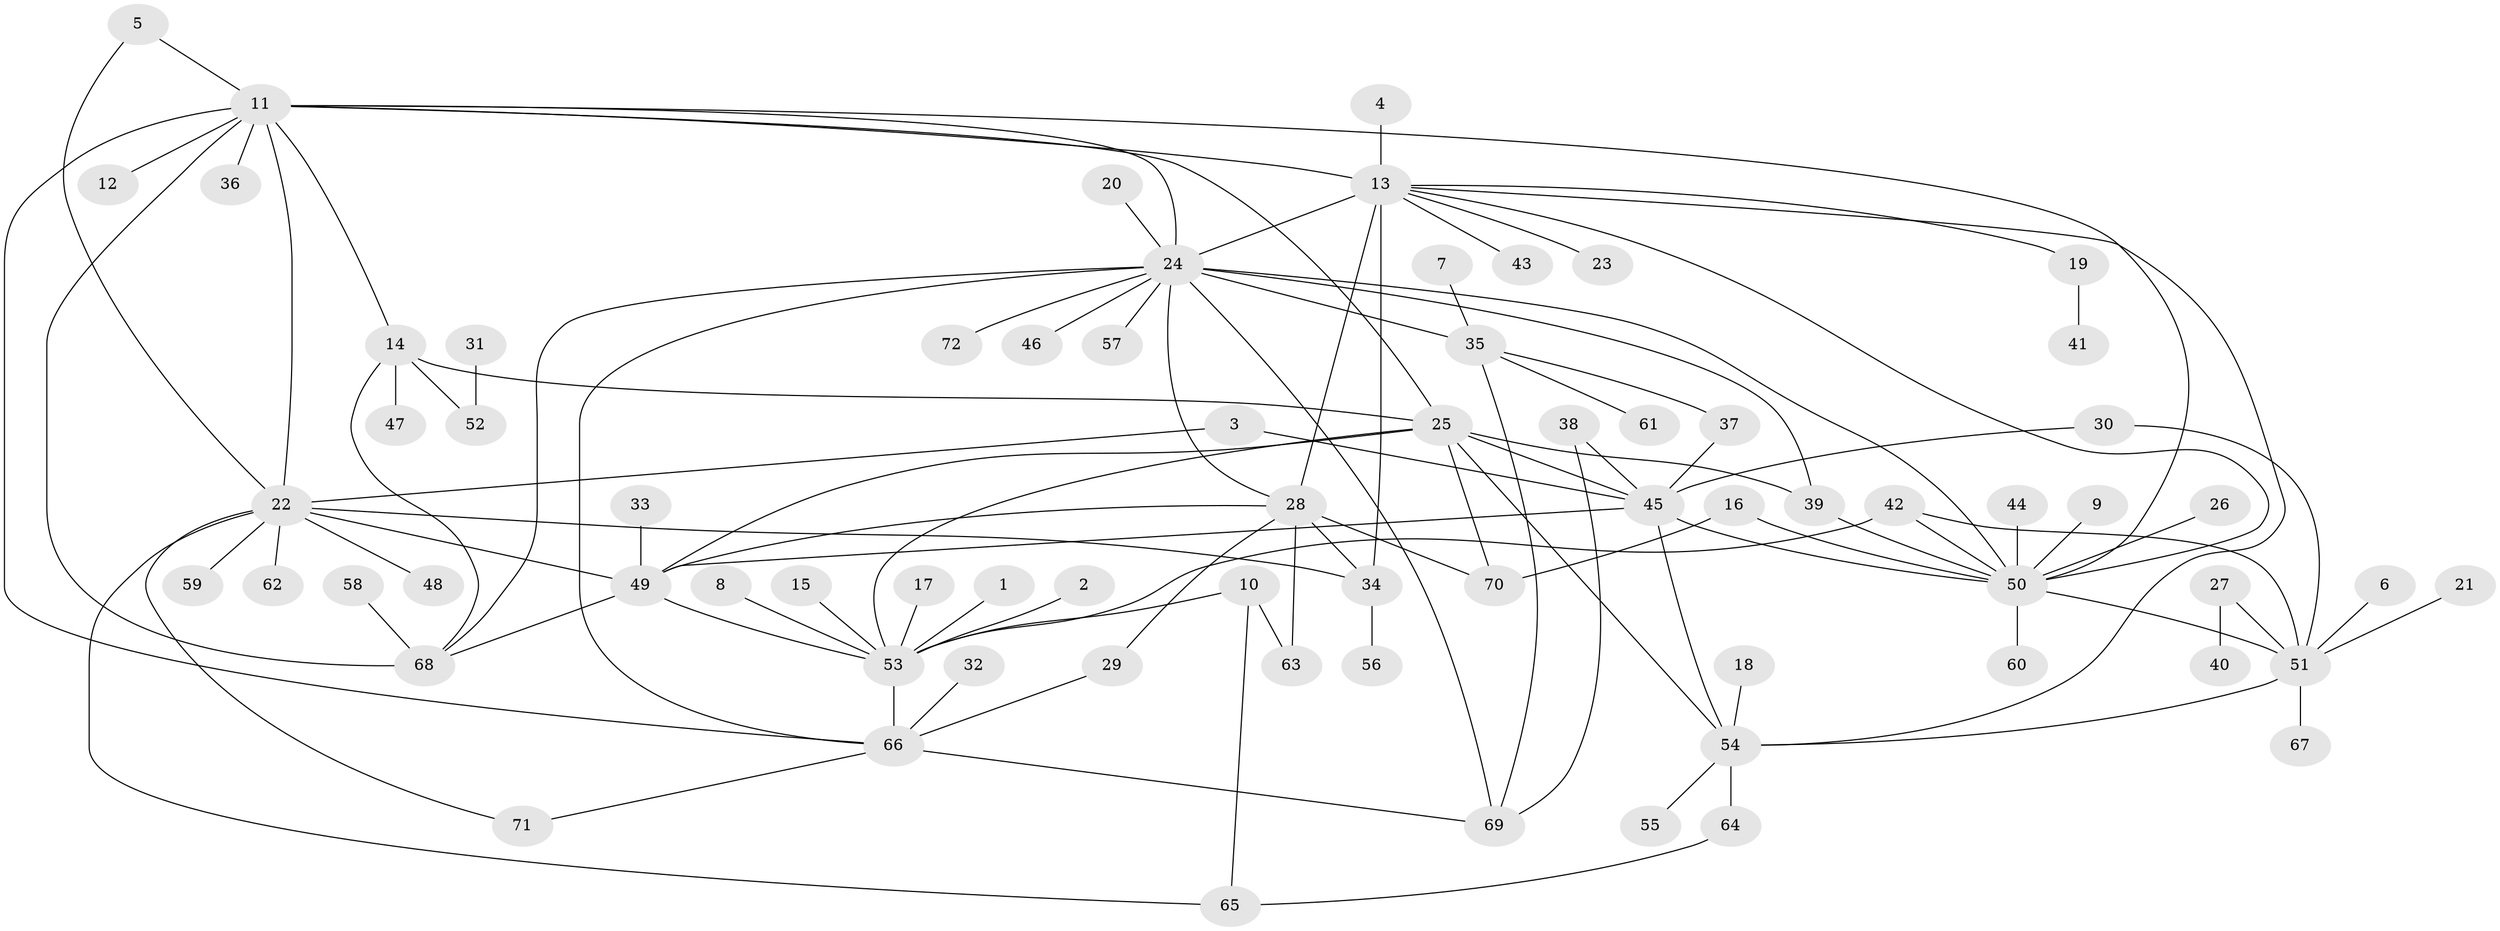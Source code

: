 // original degree distribution, {14: 0.006993006993006993, 15: 0.013986013986013986, 8: 0.006993006993006993, 5: 0.04195804195804196, 12: 0.006993006993006993, 7: 0.027972027972027972, 9: 0.013986013986013986, 2: 0.24475524475524477, 1: 0.4965034965034965, 16: 0.006993006993006993, 13: 0.006993006993006993, 3: 0.08391608391608392, 10: 0.006993006993006993, 4: 0.02097902097902098, 6: 0.013986013986013986}
// Generated by graph-tools (version 1.1) at 2025/01/03/09/25 03:01:54]
// undirected, 72 vertices, 109 edges
graph export_dot {
graph [start="1"]
  node [color=gray90,style=filled];
  1;
  2;
  3;
  4;
  5;
  6;
  7;
  8;
  9;
  10;
  11;
  12;
  13;
  14;
  15;
  16;
  17;
  18;
  19;
  20;
  21;
  22;
  23;
  24;
  25;
  26;
  27;
  28;
  29;
  30;
  31;
  32;
  33;
  34;
  35;
  36;
  37;
  38;
  39;
  40;
  41;
  42;
  43;
  44;
  45;
  46;
  47;
  48;
  49;
  50;
  51;
  52;
  53;
  54;
  55;
  56;
  57;
  58;
  59;
  60;
  61;
  62;
  63;
  64;
  65;
  66;
  67;
  68;
  69;
  70;
  71;
  72;
  1 -- 53 [weight=1.0];
  2 -- 53 [weight=1.0];
  3 -- 22 [weight=1.0];
  3 -- 45 [weight=1.0];
  4 -- 13 [weight=1.0];
  5 -- 11 [weight=1.0];
  5 -- 22 [weight=1.0];
  6 -- 51 [weight=1.0];
  7 -- 35 [weight=1.0];
  8 -- 53 [weight=1.0];
  9 -- 50 [weight=1.0];
  10 -- 53 [weight=1.0];
  10 -- 63 [weight=1.0];
  10 -- 65 [weight=1.0];
  11 -- 12 [weight=1.0];
  11 -- 13 [weight=1.0];
  11 -- 14 [weight=1.0];
  11 -- 22 [weight=1.0];
  11 -- 24 [weight=1.0];
  11 -- 25 [weight=1.0];
  11 -- 36 [weight=1.0];
  11 -- 50 [weight=1.0];
  11 -- 66 [weight=1.0];
  11 -- 68 [weight=2.0];
  13 -- 19 [weight=1.0];
  13 -- 23 [weight=1.0];
  13 -- 24 [weight=1.0];
  13 -- 28 [weight=2.0];
  13 -- 34 [weight=2.0];
  13 -- 43 [weight=1.0];
  13 -- 50 [weight=1.0];
  13 -- 54 [weight=1.0];
  14 -- 25 [weight=1.0];
  14 -- 47 [weight=1.0];
  14 -- 52 [weight=1.0];
  14 -- 68 [weight=1.0];
  15 -- 53 [weight=1.0];
  16 -- 50 [weight=1.0];
  16 -- 70 [weight=1.0];
  17 -- 53 [weight=1.0];
  18 -- 54 [weight=1.0];
  19 -- 41 [weight=1.0];
  20 -- 24 [weight=1.0];
  21 -- 51 [weight=1.0];
  22 -- 34 [weight=1.0];
  22 -- 48 [weight=1.0];
  22 -- 49 [weight=1.0];
  22 -- 59 [weight=1.0];
  22 -- 62 [weight=1.0];
  22 -- 65 [weight=1.0];
  22 -- 71 [weight=1.0];
  24 -- 28 [weight=1.0];
  24 -- 35 [weight=2.0];
  24 -- 39 [weight=1.0];
  24 -- 46 [weight=1.0];
  24 -- 50 [weight=1.0];
  24 -- 57 [weight=1.0];
  24 -- 66 [weight=1.0];
  24 -- 68 [weight=1.0];
  24 -- 69 [weight=1.0];
  24 -- 72 [weight=1.0];
  25 -- 39 [weight=1.0];
  25 -- 45 [weight=1.0];
  25 -- 49 [weight=2.0];
  25 -- 53 [weight=1.0];
  25 -- 54 [weight=1.0];
  25 -- 70 [weight=1.0];
  26 -- 50 [weight=1.0];
  27 -- 40 [weight=1.0];
  27 -- 51 [weight=1.0];
  28 -- 29 [weight=1.0];
  28 -- 34 [weight=1.0];
  28 -- 49 [weight=2.0];
  28 -- 63 [weight=1.0];
  28 -- 70 [weight=1.0];
  29 -- 66 [weight=1.0];
  30 -- 45 [weight=1.0];
  30 -- 51 [weight=1.0];
  31 -- 52 [weight=1.0];
  32 -- 66 [weight=1.0];
  33 -- 49 [weight=1.0];
  34 -- 56 [weight=1.0];
  35 -- 37 [weight=1.0];
  35 -- 61 [weight=1.0];
  35 -- 69 [weight=1.0];
  37 -- 45 [weight=1.0];
  38 -- 45 [weight=1.0];
  38 -- 69 [weight=1.0];
  39 -- 50 [weight=1.0];
  42 -- 50 [weight=1.0];
  42 -- 51 [weight=1.0];
  42 -- 53 [weight=1.0];
  44 -- 50 [weight=1.0];
  45 -- 49 [weight=1.0];
  45 -- 50 [weight=1.0];
  45 -- 54 [weight=1.0];
  49 -- 53 [weight=1.0];
  49 -- 68 [weight=1.0];
  50 -- 51 [weight=1.0];
  50 -- 60 [weight=1.0];
  51 -- 54 [weight=1.0];
  51 -- 67 [weight=1.0];
  53 -- 66 [weight=1.0];
  54 -- 55 [weight=1.0];
  54 -- 64 [weight=1.0];
  58 -- 68 [weight=1.0];
  64 -- 65 [weight=1.0];
  66 -- 69 [weight=1.0];
  66 -- 71 [weight=1.0];
}
